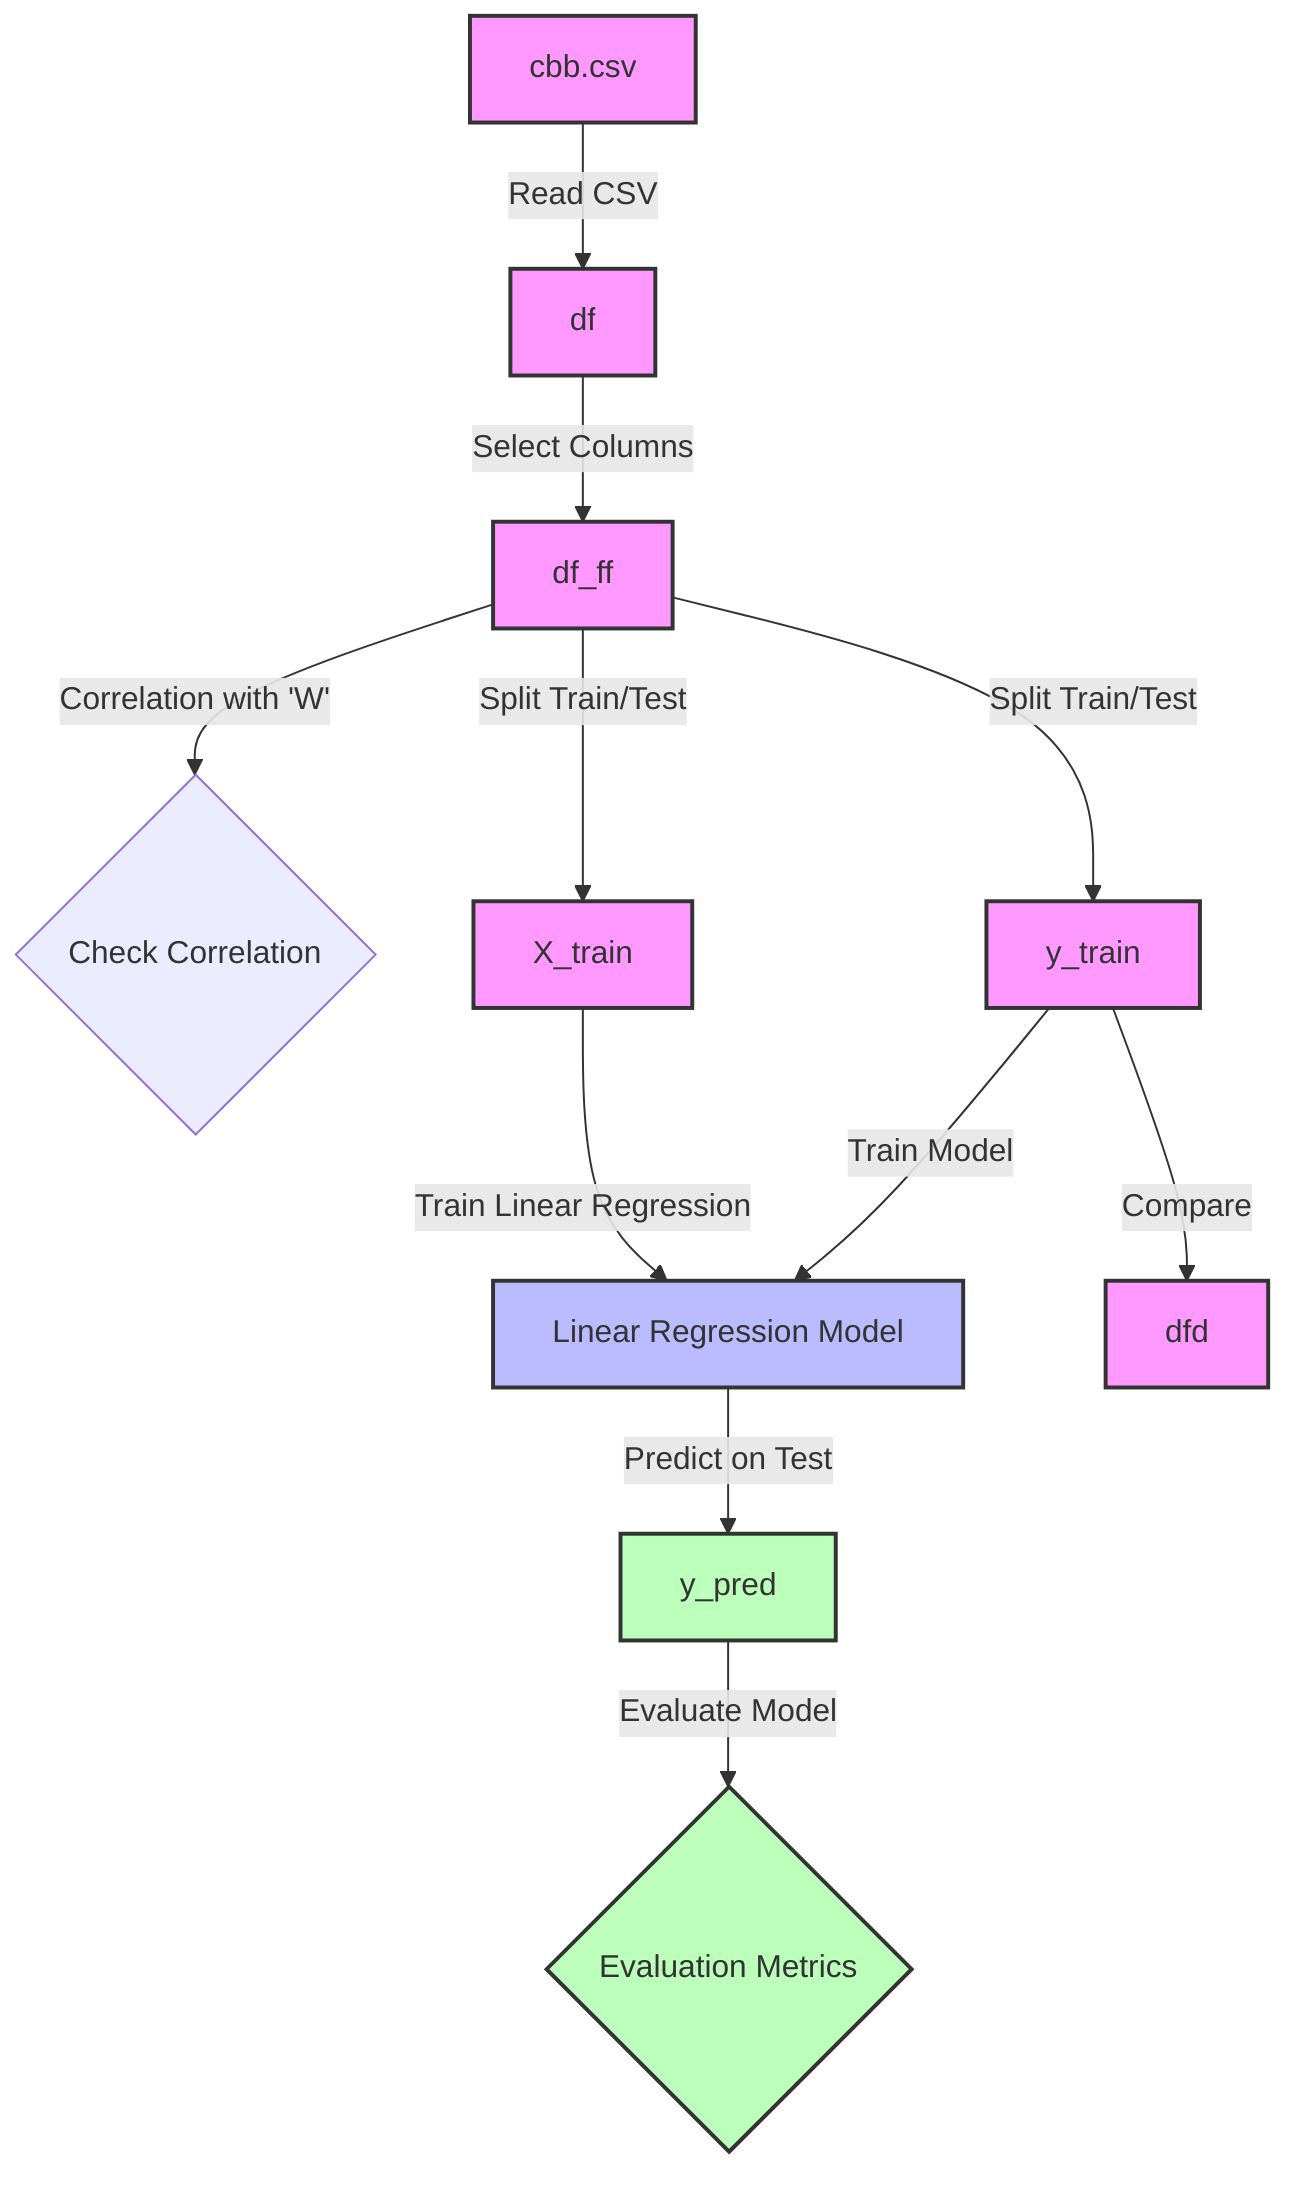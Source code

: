 flowchart TD
    %% Node for data source
    A["cbb.csv"] -->|Read CSV| B["df"]
    %% Nodes for data manipulation
    B["df"] -->|Select Columns| C["df_ff"]
    %% Nodes for correlation analysis
    C["df_ff"] -->|Correlation with 'W'| D{"Check Correlation"}
    %% Nodes for creating training data
    C["df_ff"] -->|Split Train/Test| E["X_train"]
    C["df_ff"] -->|Split Train/Test| F["y_train"]
    %% Nodes for training the model
    E["X_train"] -->|Train Linear Regression| G["Linear Regression Model"]
    F["y_train"] -->|Train Model| G["Linear Regression Model"]
    %% Nodes for making predictions
    G["Linear Regression Model"] -->|Predict on Test| H["y_pred"]
    %% Nodes for evaluation
    H["y_pred"] -->|Evaluate Model| I{"Evaluation Metrics"}
    F["y_train"] -->|Compare| J["dfd"]

    %% Annotations
    classDef dataNode fill:#f9f,stroke:#333,stroke-width:2px;
    classDef modelNode fill:#bbf,stroke:#333,stroke-width:2px;
    classDef evalNode fill:#bfb,stroke:#333,stroke-width:2px;

    class A dataNode;
    class B,C,E,F,J dataNode;
    class G modelNode;
    class H,I evalNode;
